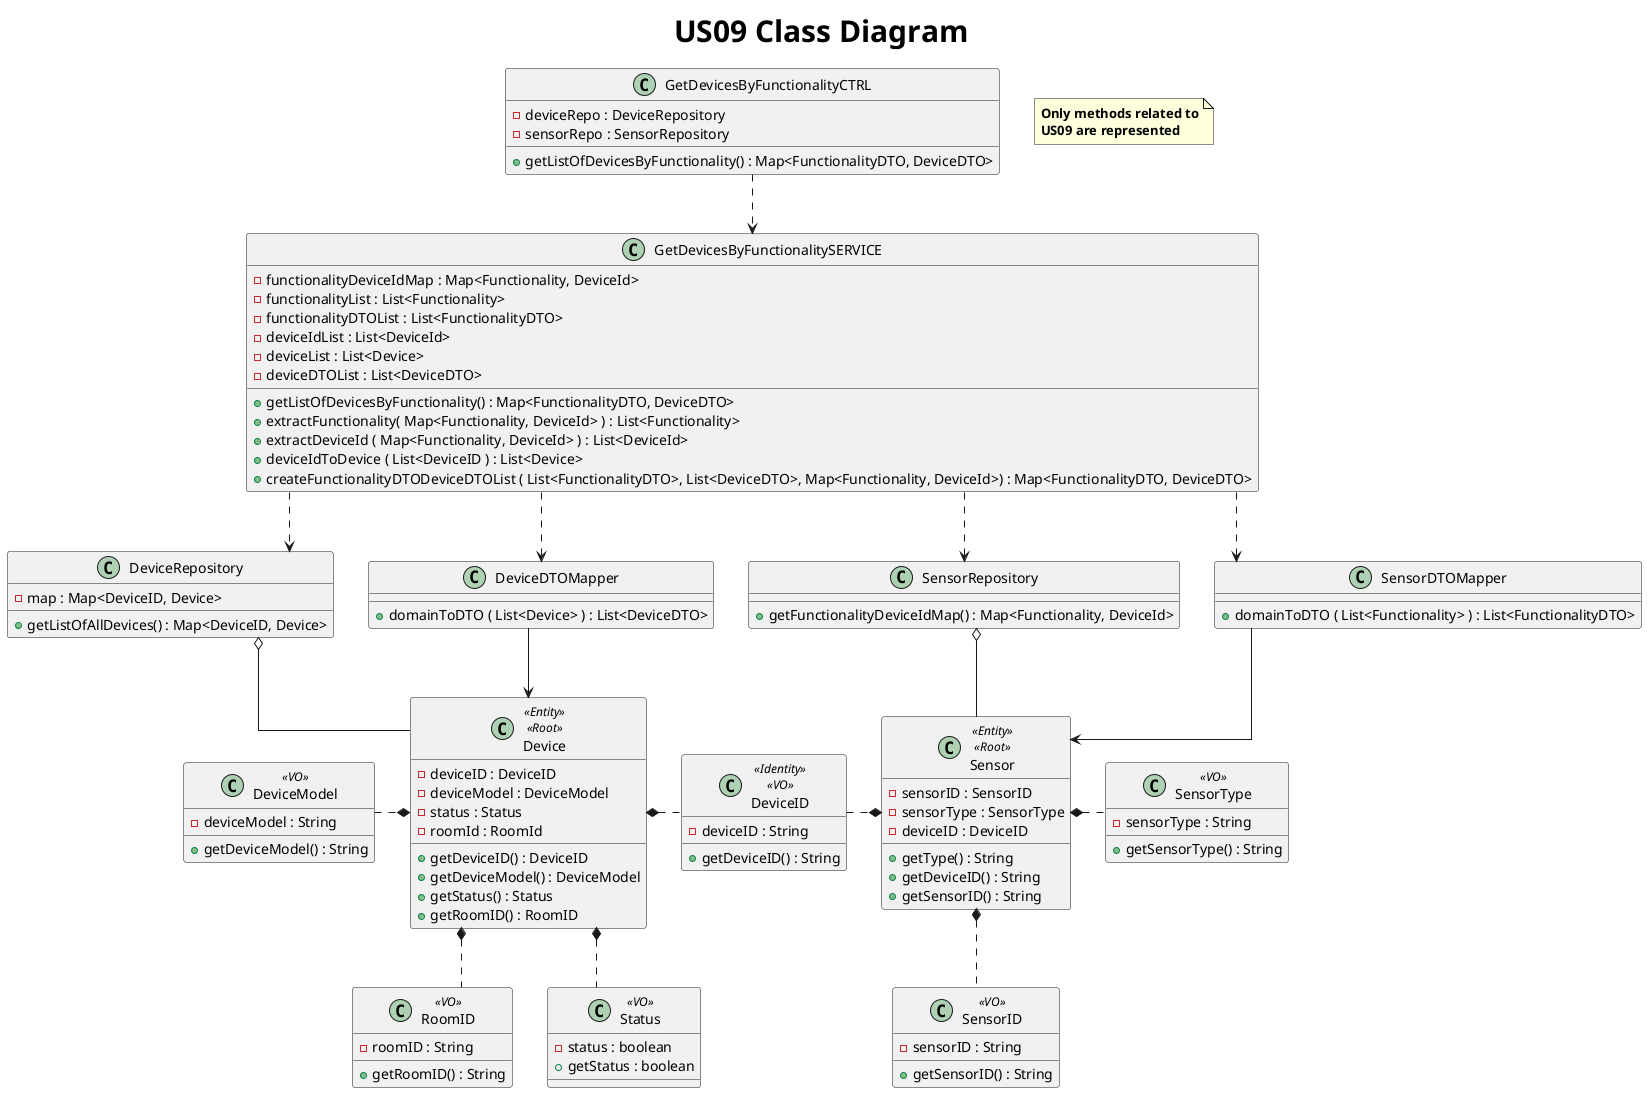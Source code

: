 @startuml
title <size: 30> US09 Class Diagram
note "<b>Only methods related to\n<b>US09 are represented" as N1
skinparam linetype ortho

class GetDevicesByFunctionalityCTRL {
    - deviceRepo : DeviceRepository
    - sensorRepo : SensorRepository
    + getListOfDevicesByFunctionality() : Map<FunctionalityDTO, DeviceDTO>
}

class GetDevicesByFunctionalitySERVICE {
    - functionalityDeviceIdMap : Map<Functionality, DeviceId>
    - functionalityList : List<Functionality>
    - functionalityDTOList : List<FunctionalityDTO>
    - deviceIdList : List<DeviceId>
    - deviceList : List<Device>
    - deviceDTOList : List<DeviceDTO>
    + getListOfDevicesByFunctionality() : Map<FunctionalityDTO, DeviceDTO>
    + extractFunctionality( Map<Functionality, DeviceId> ) : List<Functionality>
    + extractDeviceId ( Map<Functionality, DeviceId> ) : List<DeviceId>
    + deviceIdToDevice ( List<DeviceID ) : List<Device>
    + createFunctionalityDTODeviceDTOList ( List<FunctionalityDTO>, List<DeviceDTO>, Map<Functionality, DeviceId>) : Map<FunctionalityDTO, DeviceDTO>
}

class Device <<Entity>> <<Root>>{
    -deviceID : DeviceID
    -deviceModel : DeviceModel
    -status : Status
    -roomId : RoomId
    +getDeviceID() : DeviceID
    +getDeviceModel() : DeviceModel
    +getStatus() : Status
    +getRoomID() : RoomID
}

class DeviceID <<Identity>> <<VO>> {
    -deviceID : String
    +getDeviceID() : String
}

class DeviceModel <<VO>> {
    -deviceModel : String
    +getDeviceModel() : String
}

class RoomID <<VO>> {
    -roomID : String
    +getRoomID() : String
}

class Status <<VO>> {
    -status : boolean
    +getStatus : boolean
}

class DeviceRepository {
    - map : Map<DeviceID, Device>
    + getListOfAllDevices() : Map<DeviceID, Device>
}

class SensorRepository {
    +getFunctionalityDeviceIdMap() : Map<Functionality, DeviceId>
}

class Sensor <<Entity>> <<Root>>{
    - sensorID : SensorID
    - sensorType : SensorType
    - deviceID : DeviceID
    +getType() : String
    +getDeviceID() : String
    +getSensorID() : String
}

class SensorID <<VO>> {
    -sensorID : String
    +getSensorID() : String
}

class SensorType <<VO>> {
    -sensorType : String
    +getSensorType() : String
}

class SensorDTOMapper {
    +domainToDTO ( List<Functionality> ) : List<FunctionalityDTO>
}

class DeviceDTOMapper {
    +domainToDTO ( List<Device> ) : List<DeviceDTO>
}

GetDevicesByFunctionalityCTRL ..> GetDevicesByFunctionalitySERVICE

GetDevicesByFunctionalitySERVICE ..> DeviceRepository
GetDevicesByFunctionalitySERVICE ..> SensorDTOMapper
GetDevicesByFunctionalitySERVICE ..> SensorRepository
GetDevicesByFunctionalitySERVICE ..> DeviceDTOMapper

DeviceRepository o-- Device
DeviceDTOMapper --> Device

SensorRepository o-- Sensor
SensorDTOMapper --> Sensor

Device *..left DeviceModel
Device *..right DeviceID
Device *.. RoomID
Device *.. Status

Sensor *..right SensorType
Sensor *..left DeviceID
Sensor *.. SensorID

@enduml

